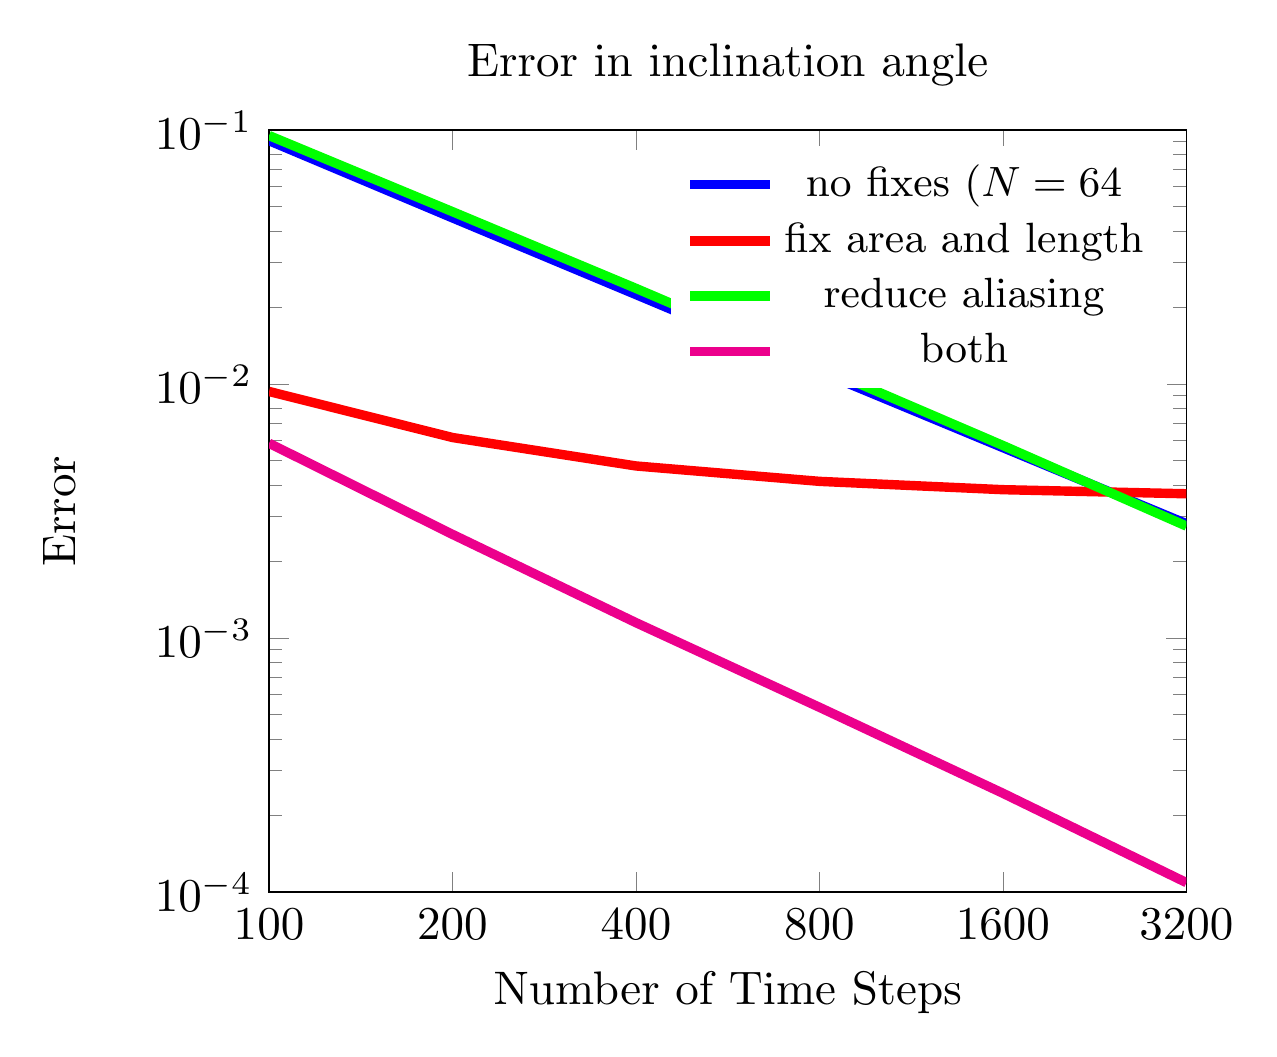\begin{tikzpicture}[scale=1.7]

\begin{axis}[
  title = {Error in inclination angle},
  xmin = 100,
  xmax = 3200,
  xtick = {100,200,400,800,1600,3200},
  xticklabels = {100,200,400,800,1600,3200},
  xmode = log,
  xlabel = {Number of Time Steps},
  ymin = 1.0e-4,
  ymax = 1.0e-1,
  ytick = {1e-4,1e-3,1e-2,1e-1},
  yticklabels = {$10^{-4}$,$10^{-3}$,$10^{-2}$,$10^{-1}$},
  ymode = log,
  ylabel = {Error},
  ylabel style = {yshift = 10pt},
  legend style = {font=\small},
  legend entries = {no fixes ($N=64$,fix area and length,reduce aliasing,both},
%  legend cell align = left,
  legend style = {draw=none},
%  legend style={legend pos=south west}
  ]

% No anti-aliasing; No shape correct
\addplot [color=blue,solid,line width=2] coordinates{
(100,9.08e-2)
(200,4.51e-2)
(400,2.25e-2)
(800,1.12e-2)
(1600,5.62e-3)
(3200,2.82e-3)
};

% No anti-aliasing; Yes shape correct
\addplot [color=red,solid,line width=2] coordinates{
(100,9.35e-3)
(200,6.16e-3)
(400,4.76e-3)
(800,4.14e-3)
(1600,3.84e-3)
(3200,3.70e-3)
};


% Yes anti-aliasing; No shape correct
\addplot [color=green,solid,line width=2] coordinates{
(100,9.51e-2)
(200,4.77e-2)
(400,2.38e-2)
(800,1.17e-2)
(1600,5.73e-3)
(3200,2.76e-3)
};

% Yes anti-aliasing; Yes shape correct
\addplot [color=magenta,solid,line width=2] coordinates{
(100,5.85e-3)
(200,2.56e-3)
(400,1.15e-3)
(800,5.34e-4)
(1600,2.45e-4)
(3200,1.09e-4)
};


\end{axis}


\end{tikzpicture}

